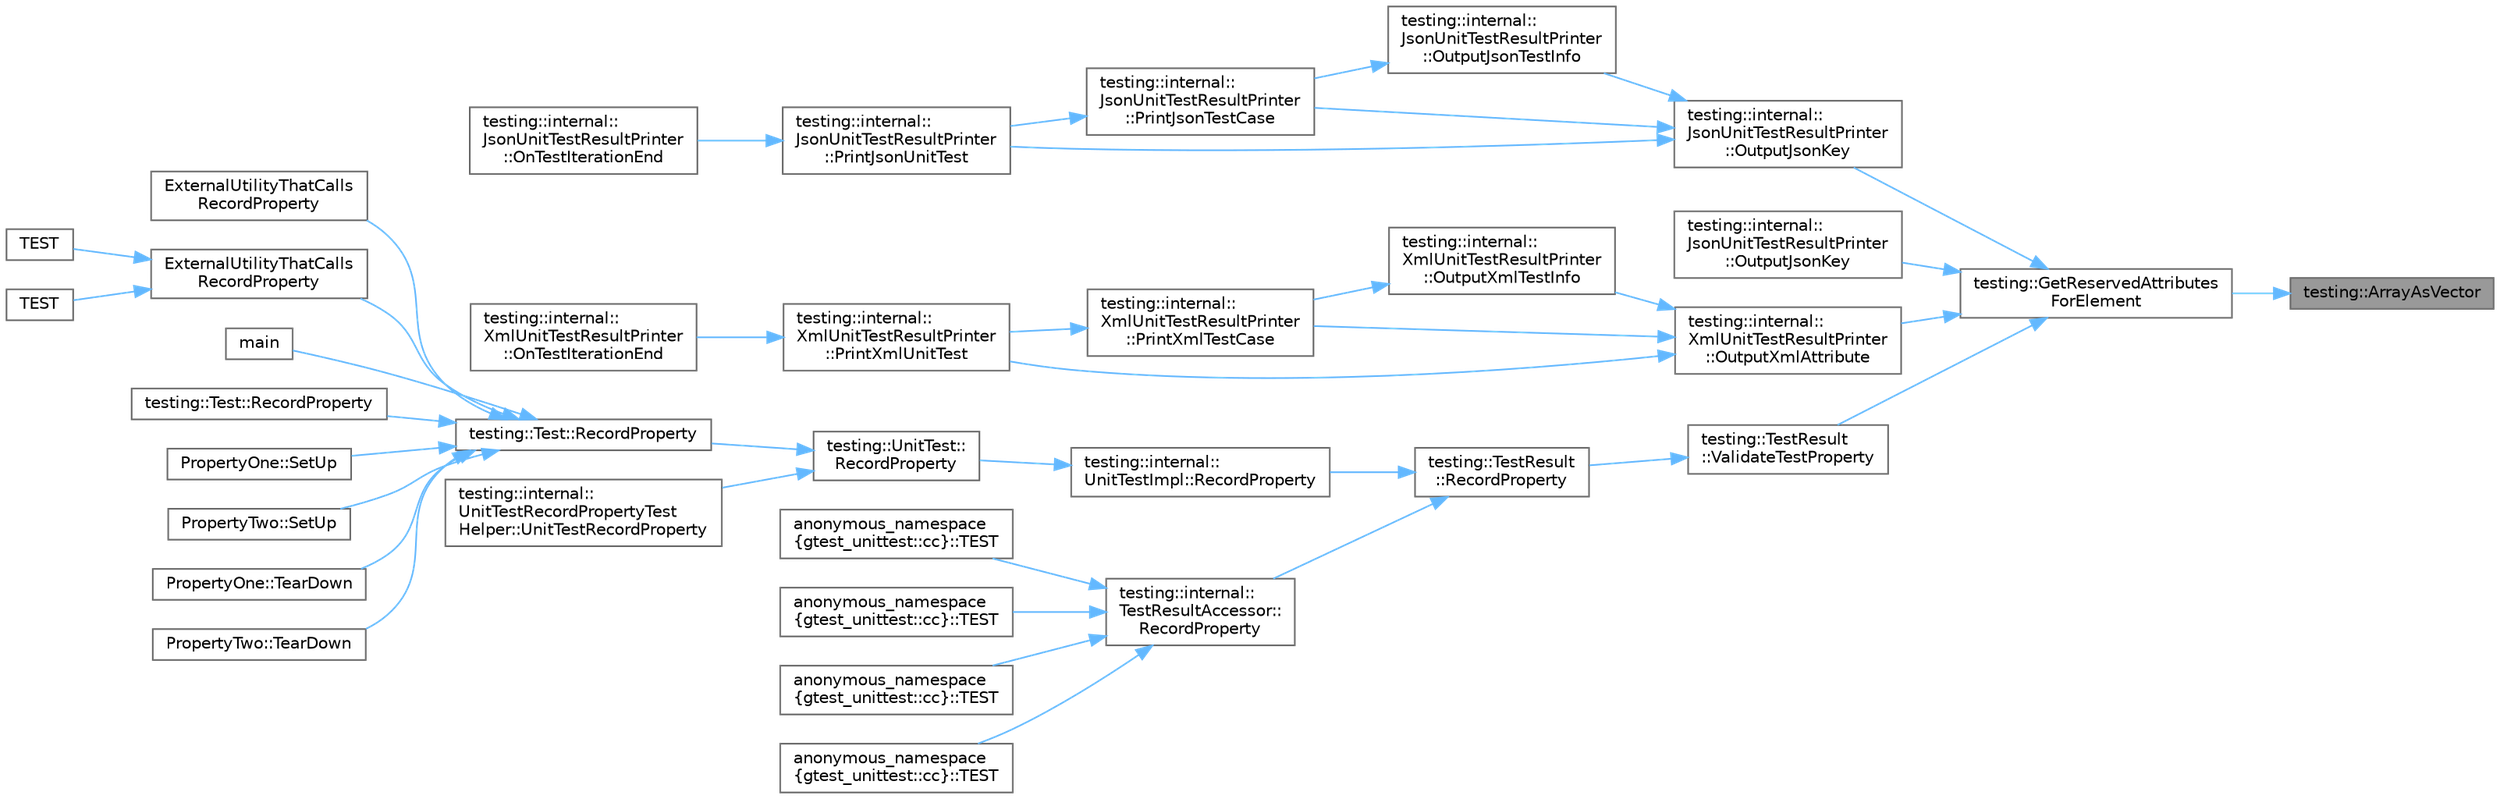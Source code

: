 digraph "testing::ArrayAsVector"
{
 // LATEX_PDF_SIZE
  bgcolor="transparent";
  edge [fontname=Helvetica,fontsize=10,labelfontname=Helvetica,labelfontsize=10];
  node [fontname=Helvetica,fontsize=10,shape=box,height=0.2,width=0.4];
  rankdir="RL";
  Node1 [id="Node000001",label="testing::ArrayAsVector",height=0.2,width=0.4,color="gray40", fillcolor="grey60", style="filled", fontcolor="black",tooltip=" "];
  Node1 -> Node2 [id="edge1_Node000001_Node000002",dir="back",color="steelblue1",style="solid",tooltip=" "];
  Node2 [id="Node000002",label="testing::GetReservedAttributes\lForElement",height=0.2,width=0.4,color="grey40", fillcolor="white", style="filled",URL="$namespacetesting.html#a0fd621eee477aa5199e911b33ec80f8e",tooltip=" "];
  Node2 -> Node3 [id="edge2_Node000002_Node000003",dir="back",color="steelblue1",style="solid",tooltip=" "];
  Node3 [id="Node000003",label="testing::internal::\lJsonUnitTestResultPrinter\l::OutputJsonKey",height=0.2,width=0.4,color="grey40", fillcolor="white", style="filled",URL="$classtesting_1_1internal_1_1_json_unit_test_result_printer.html#a63dcc481aba7d2305fad8ad9d4d8090c",tooltip=" "];
  Node3 -> Node4 [id="edge3_Node000003_Node000004",dir="back",color="steelblue1",style="solid",tooltip=" "];
  Node4 [id="Node000004",label="testing::internal::\lJsonUnitTestResultPrinter\l::OutputJsonTestInfo",height=0.2,width=0.4,color="grey40", fillcolor="white", style="filled",URL="$classtesting_1_1internal_1_1_json_unit_test_result_printer.html#ac71993ea21af1c1c1b3b8b942790d127",tooltip=" "];
  Node4 -> Node5 [id="edge4_Node000004_Node000005",dir="back",color="steelblue1",style="solid",tooltip=" "];
  Node5 [id="Node000005",label="testing::internal::\lJsonUnitTestResultPrinter\l::PrintJsonTestCase",height=0.2,width=0.4,color="grey40", fillcolor="white", style="filled",URL="$classtesting_1_1internal_1_1_json_unit_test_result_printer.html#a7c939f77c4e1245048a69af80f3db787",tooltip=" "];
  Node5 -> Node6 [id="edge5_Node000005_Node000006",dir="back",color="steelblue1",style="solid",tooltip=" "];
  Node6 [id="Node000006",label="testing::internal::\lJsonUnitTestResultPrinter\l::PrintJsonUnitTest",height=0.2,width=0.4,color="grey40", fillcolor="white", style="filled",URL="$classtesting_1_1internal_1_1_json_unit_test_result_printer.html#a18b5f31f180d47044871e0dd4ec38a00",tooltip=" "];
  Node6 -> Node7 [id="edge6_Node000006_Node000007",dir="back",color="steelblue1",style="solid",tooltip=" "];
  Node7 [id="Node000007",label="testing::internal::\lJsonUnitTestResultPrinter\l::OnTestIterationEnd",height=0.2,width=0.4,color="grey40", fillcolor="white", style="filled",URL="$classtesting_1_1internal_1_1_json_unit_test_result_printer.html#a44edb54cf1ab8cdcd56bda5058b8f1d6",tooltip=" "];
  Node3 -> Node5 [id="edge7_Node000003_Node000005",dir="back",color="steelblue1",style="solid",tooltip=" "];
  Node3 -> Node6 [id="edge8_Node000003_Node000006",dir="back",color="steelblue1",style="solid",tooltip=" "];
  Node2 -> Node8 [id="edge9_Node000002_Node000008",dir="back",color="steelblue1",style="solid",tooltip=" "];
  Node8 [id="Node000008",label="testing::internal::\lJsonUnitTestResultPrinter\l::OutputJsonKey",height=0.2,width=0.4,color="grey40", fillcolor="white", style="filled",URL="$classtesting_1_1internal_1_1_json_unit_test_result_printer.html#a312b071e5ed3913b854490b1e427d326",tooltip=" "];
  Node2 -> Node9 [id="edge10_Node000002_Node000009",dir="back",color="steelblue1",style="solid",tooltip=" "];
  Node9 [id="Node000009",label="testing::internal::\lXmlUnitTestResultPrinter\l::OutputXmlAttribute",height=0.2,width=0.4,color="grey40", fillcolor="white", style="filled",URL="$classtesting_1_1internal_1_1_xml_unit_test_result_printer.html#aa8ca7066de948d26d171597430c75839",tooltip=" "];
  Node9 -> Node10 [id="edge11_Node000009_Node000010",dir="back",color="steelblue1",style="solid",tooltip=" "];
  Node10 [id="Node000010",label="testing::internal::\lXmlUnitTestResultPrinter\l::OutputXmlTestInfo",height=0.2,width=0.4,color="grey40", fillcolor="white", style="filled",URL="$classtesting_1_1internal_1_1_xml_unit_test_result_printer.html#af642843faed4cd28c77d688f6f2820d7",tooltip=" "];
  Node10 -> Node11 [id="edge12_Node000010_Node000011",dir="back",color="steelblue1",style="solid",tooltip=" "];
  Node11 [id="Node000011",label="testing::internal::\lXmlUnitTestResultPrinter\l::PrintXmlTestCase",height=0.2,width=0.4,color="grey40", fillcolor="white", style="filled",URL="$classtesting_1_1internal_1_1_xml_unit_test_result_printer.html#a7f7accabeac896d4271f36d24ca02dba",tooltip=" "];
  Node11 -> Node12 [id="edge13_Node000011_Node000012",dir="back",color="steelblue1",style="solid",tooltip=" "];
  Node12 [id="Node000012",label="testing::internal::\lXmlUnitTestResultPrinter\l::PrintXmlUnitTest",height=0.2,width=0.4,color="grey40", fillcolor="white", style="filled",URL="$classtesting_1_1internal_1_1_xml_unit_test_result_printer.html#a3be1c8766241d0f34cdf59b45a52f73b",tooltip=" "];
  Node12 -> Node13 [id="edge14_Node000012_Node000013",dir="back",color="steelblue1",style="solid",tooltip=" "];
  Node13 [id="Node000013",label="testing::internal::\lXmlUnitTestResultPrinter\l::OnTestIterationEnd",height=0.2,width=0.4,color="grey40", fillcolor="white", style="filled",URL="$classtesting_1_1internal_1_1_xml_unit_test_result_printer.html#a2ae986dd2f4f2aed31cc6f3bc8c56898",tooltip=" "];
  Node9 -> Node11 [id="edge15_Node000009_Node000011",dir="back",color="steelblue1",style="solid",tooltip=" "];
  Node9 -> Node12 [id="edge16_Node000009_Node000012",dir="back",color="steelblue1",style="solid",tooltip=" "];
  Node2 -> Node14 [id="edge17_Node000002_Node000014",dir="back",color="steelblue1",style="solid",tooltip=" "];
  Node14 [id="Node000014",label="testing::TestResult\l::ValidateTestProperty",height=0.2,width=0.4,color="grey40", fillcolor="white", style="filled",URL="$classtesting_1_1_test_result.html#a818c06cd2bfc00d6c81b0cebca044cb1",tooltip=" "];
  Node14 -> Node15 [id="edge18_Node000014_Node000015",dir="back",color="steelblue1",style="solid",tooltip=" "];
  Node15 [id="Node000015",label="testing::TestResult\l::RecordProperty",height=0.2,width=0.4,color="grey40", fillcolor="white", style="filled",URL="$classtesting_1_1_test_result.html#ac253b0fd7ea70f457e9517e415eac32d",tooltip=" "];
  Node15 -> Node16 [id="edge19_Node000015_Node000016",dir="back",color="steelblue1",style="solid",tooltip=" "];
  Node16 [id="Node000016",label="testing::internal::\lUnitTestImpl::RecordProperty",height=0.2,width=0.4,color="grey40", fillcolor="white", style="filled",URL="$classtesting_1_1internal_1_1_unit_test_impl.html#a15e4af4df167d2504decbc8fcc108a6f",tooltip=" "];
  Node16 -> Node17 [id="edge20_Node000016_Node000017",dir="back",color="steelblue1",style="solid",tooltip=" "];
  Node17 [id="Node000017",label="testing::UnitTest::\lRecordProperty",height=0.2,width=0.4,color="grey40", fillcolor="white", style="filled",URL="$classtesting_1_1_unit_test.html#a2c96a4a02c34095e07c6999e7686367f",tooltip=" "];
  Node17 -> Node18 [id="edge21_Node000017_Node000018",dir="back",color="steelblue1",style="solid",tooltip=" "];
  Node18 [id="Node000018",label="testing::Test::RecordProperty",height=0.2,width=0.4,color="grey40", fillcolor="white", style="filled",URL="$classtesting_1_1_test.html#a1559ce1c83f56993b582650c091535a7",tooltip=" "];
  Node18 -> Node19 [id="edge22_Node000018_Node000019",dir="back",color="steelblue1",style="solid",tooltip=" "];
  Node19 [id="Node000019",label="ExternalUtilityThatCalls\lRecordProperty",height=0.2,width=0.4,color="grey40", fillcolor="white", style="filled",URL="$gtest__xml__output__unittest___8cc.html#a88d769551f5ca79a6668f6ef64a1abdd",tooltip=" "];
  Node18 -> Node20 [id="edge23_Node000018_Node000020",dir="back",color="steelblue1",style="solid",tooltip=" "];
  Node20 [id="Node000020",label="ExternalUtilityThatCalls\lRecordProperty",height=0.2,width=0.4,color="grey40", fillcolor="white", style="filled",URL="$gtest__xml__output__unittest___8cc.html#a8a5eb3769c1d7482bf69f3a03862c6a6",tooltip=" "];
  Node20 -> Node21 [id="edge24_Node000020_Node000021",dir="back",color="steelblue1",style="solid",tooltip=" "];
  Node21 [id="Node000021",label="TEST",height=0.2,width=0.4,color="grey40", fillcolor="white", style="filled",URL="$gtest__xml__output__unittest___8cc.html#abe7f5c93beecd6501a7b6ccf838f5b10",tooltip=" "];
  Node20 -> Node22 [id="edge25_Node000020_Node000022",dir="back",color="steelblue1",style="solid",tooltip=" "];
  Node22 [id="Node000022",label="TEST",height=0.2,width=0.4,color="grey40", fillcolor="white", style="filled",URL="$gtest__xml__output__unittest___8cc.html#aabb1993df586239008c66c29009a8b72",tooltip=" "];
  Node18 -> Node23 [id="edge26_Node000018_Node000023",dir="back",color="steelblue1",style="solid",tooltip=" "];
  Node23 [id="Node000023",label="main",height=0.2,width=0.4,color="grey40", fillcolor="white", style="filled",URL="$gtest__xml__output__unittest___8cc.html#a3c04138a5bfe5d72780bb7e82a18e627",tooltip=" "];
  Node18 -> Node24 [id="edge27_Node000018_Node000024",dir="back",color="steelblue1",style="solid",tooltip=" "];
  Node24 [id="Node000024",label="testing::Test::RecordProperty",height=0.2,width=0.4,color="grey40", fillcolor="white", style="filled",URL="$classtesting_1_1_test.html#a373da47b491b1e64e355d22d6ec99b5b",tooltip=" "];
  Node18 -> Node25 [id="edge28_Node000018_Node000025",dir="back",color="steelblue1",style="solid",tooltip=" "];
  Node25 [id="Node000025",label="PropertyOne::SetUp",height=0.2,width=0.4,color="grey40", fillcolor="white", style="filled",URL="$class_property_one.html#a9cb7d7cb508d5f1a6fc7cfead81ebc2b",tooltip=" "];
  Node18 -> Node26 [id="edge29_Node000018_Node000026",dir="back",color="steelblue1",style="solid",tooltip=" "];
  Node26 [id="Node000026",label="PropertyTwo::SetUp",height=0.2,width=0.4,color="grey40", fillcolor="white", style="filled",URL="$class_property_two.html#aa3ab39cf4e6c751cb0788c575bf92ca2",tooltip=" "];
  Node18 -> Node27 [id="edge30_Node000018_Node000027",dir="back",color="steelblue1",style="solid",tooltip=" "];
  Node27 [id="Node000027",label="PropertyOne::TearDown",height=0.2,width=0.4,color="grey40", fillcolor="white", style="filled",URL="$class_property_one.html#a3ed895113848403d5ea27f52a1bb0545",tooltip=" "];
  Node18 -> Node28 [id="edge31_Node000018_Node000028",dir="back",color="steelblue1",style="solid",tooltip=" "];
  Node28 [id="Node000028",label="PropertyTwo::TearDown",height=0.2,width=0.4,color="grey40", fillcolor="white", style="filled",URL="$class_property_two.html#aa4ffb2b9dddeba69f0f9baf133f06ef2",tooltip=" "];
  Node17 -> Node29 [id="edge32_Node000017_Node000029",dir="back",color="steelblue1",style="solid",tooltip=" "];
  Node29 [id="Node000029",label="testing::internal::\lUnitTestRecordPropertyTest\lHelper::UnitTestRecordProperty",height=0.2,width=0.4,color="grey40", fillcolor="white", style="filled",URL="$classtesting_1_1internal_1_1_unit_test_record_property_test_helper.html#a9c5432d080faf13a1db6baff0a2944f4",tooltip=" "];
  Node15 -> Node30 [id="edge33_Node000015_Node000030",dir="back",color="steelblue1",style="solid",tooltip=" "];
  Node30 [id="Node000030",label="testing::internal::\lTestResultAccessor::\lRecordProperty",height=0.2,width=0.4,color="grey40", fillcolor="white", style="filled",URL="$classtesting_1_1internal_1_1_test_result_accessor.html#abcc4b32d1b201eeef92f0ec0ae161cf9",tooltip=" "];
  Node30 -> Node31 [id="edge34_Node000030_Node000031",dir="back",color="steelblue1",style="solid",tooltip=" "];
  Node31 [id="Node000031",label="anonymous_namespace\l\{gtest_unittest::cc\}::TEST",height=0.2,width=0.4,color="grey40", fillcolor="white", style="filled",URL="$namespaceanonymous__namespace_02gtest__unittest_8cc_03.html#a89d86076a279c217e3200abb883ddfc1",tooltip=" "];
  Node30 -> Node32 [id="edge35_Node000030_Node000032",dir="back",color="steelblue1",style="solid",tooltip=" "];
  Node32 [id="Node000032",label="anonymous_namespace\l\{gtest_unittest::cc\}::TEST",height=0.2,width=0.4,color="grey40", fillcolor="white", style="filled",URL="$namespaceanonymous__namespace_02gtest__unittest_8cc_03.html#a1d4887f23362a04ae8c26614b108504c",tooltip=" "];
  Node30 -> Node33 [id="edge36_Node000030_Node000033",dir="back",color="steelblue1",style="solid",tooltip=" "];
  Node33 [id="Node000033",label="anonymous_namespace\l\{gtest_unittest::cc\}::TEST",height=0.2,width=0.4,color="grey40", fillcolor="white", style="filled",URL="$namespaceanonymous__namespace_02gtest__unittest_8cc_03.html#a5bdf3f42a8e8b4c6cf6c987258888ff8",tooltip=" "];
  Node30 -> Node34 [id="edge37_Node000030_Node000034",dir="back",color="steelblue1",style="solid",tooltip=" "];
  Node34 [id="Node000034",label="anonymous_namespace\l\{gtest_unittest::cc\}::TEST",height=0.2,width=0.4,color="grey40", fillcolor="white", style="filled",URL="$namespaceanonymous__namespace_02gtest__unittest_8cc_03.html#af173e28d6e5b16227f333d1adfd33de2",tooltip=" "];
}
